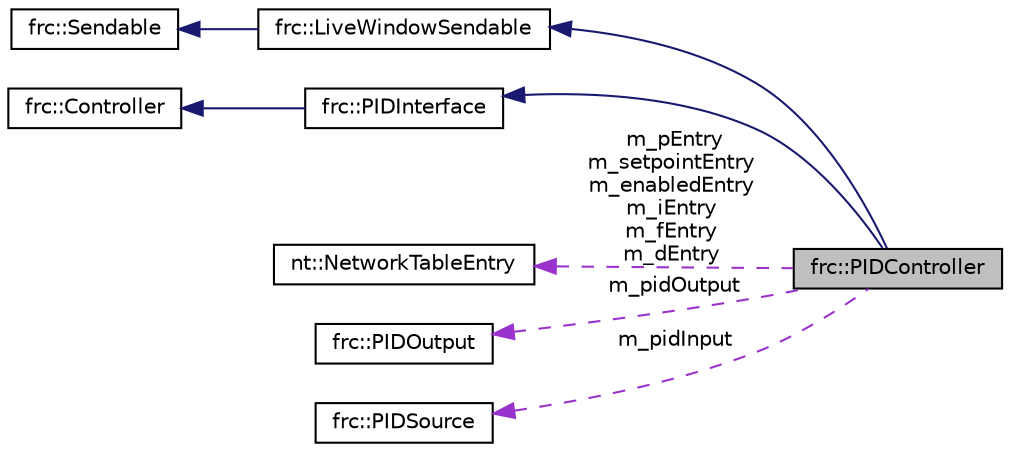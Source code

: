 digraph "frc::PIDController"
{
  edge [fontname="Helvetica",fontsize="10",labelfontname="Helvetica",labelfontsize="10"];
  node [fontname="Helvetica",fontsize="10",shape=record];
  rankdir="LR";
  Node1 [label="frc::PIDController",height=0.2,width=0.4,color="black", fillcolor="grey75", style="filled", fontcolor="black"];
  Node2 -> Node1 [dir="back",color="midnightblue",fontsize="10",style="solid",fontname="Helvetica"];
  Node2 [label="frc::LiveWindowSendable",height=0.2,width=0.4,color="black", fillcolor="white", style="filled",URL="$classfrc_1_1LiveWindowSendable.html",tooltip="Live Window Sendable is a special type of object sendable to the live window. "];
  Node3 -> Node2 [dir="back",color="midnightblue",fontsize="10",style="solid",fontname="Helvetica"];
  Node3 [label="frc::Sendable",height=0.2,width=0.4,color="black", fillcolor="white", style="filled",URL="$classfrc_1_1Sendable.html"];
  Node4 -> Node1 [dir="back",color="midnightblue",fontsize="10",style="solid",fontname="Helvetica"];
  Node4 [label="frc::PIDInterface",height=0.2,width=0.4,color="black", fillcolor="white", style="filled",URL="$classfrc_1_1PIDInterface.html"];
  Node5 -> Node4 [dir="back",color="midnightblue",fontsize="10",style="solid",fontname="Helvetica"];
  Node5 [label="frc::Controller",height=0.2,width=0.4,color="black", fillcolor="white", style="filled",URL="$classfrc_1_1Controller.html",tooltip="Interface for Controllers. "];
  Node6 -> Node1 [dir="back",color="darkorchid3",fontsize="10",style="dashed",label=" m_pEntry\nm_setpointEntry\nm_enabledEntry\nm_iEntry\nm_fEntry\nm_dEntry" ,fontname="Helvetica"];
  Node6 [label="nt::NetworkTableEntry",height=0.2,width=0.4,color="black", fillcolor="white", style="filled",URL="$classnt_1_1NetworkTableEntry.html",tooltip="NetworkTables Entry. "];
  Node7 -> Node1 [dir="back",color="darkorchid3",fontsize="10",style="dashed",label=" m_pidOutput" ,fontname="Helvetica"];
  Node7 [label="frc::PIDOutput",height=0.2,width=0.4,color="black", fillcolor="white", style="filled",URL="$classfrc_1_1PIDOutput.html",tooltip="PIDOutput interface is a generic output for the PID class. "];
  Node8 -> Node1 [dir="back",color="darkorchid3",fontsize="10",style="dashed",label=" m_pidInput" ,fontname="Helvetica"];
  Node8 [label="frc::PIDSource",height=0.2,width=0.4,color="black", fillcolor="white", style="filled",URL="$classfrc_1_1PIDSource.html",tooltip="PIDSource interface is a generic sensor source for the PID class. "];
}
